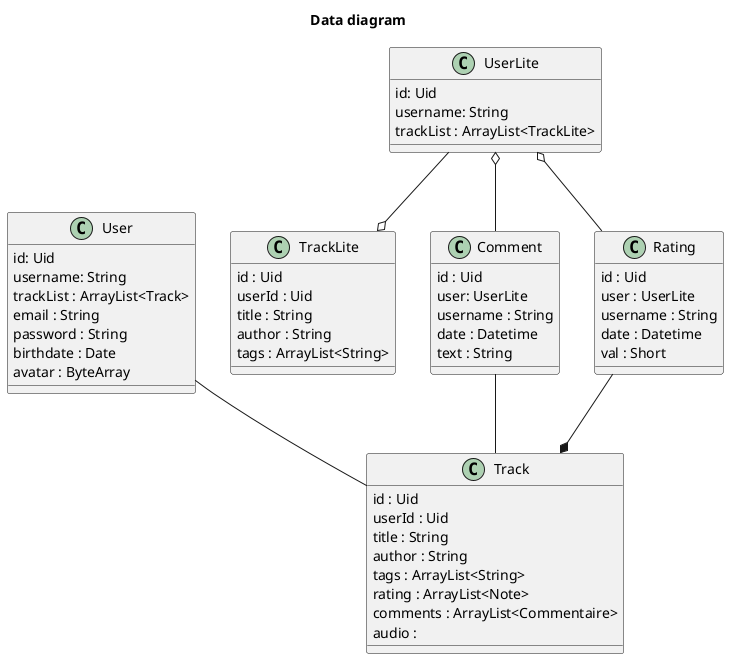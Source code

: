 @startuml Data diagram
title Data diagram

    class User {
        id: Uid
        username: String
        trackList : ArrayList<Track>
        email : String
        password : String
        birthdate : Date
        avatar : ByteArray
    }

    class UserLite {
        id: Uid
        username: String
        trackList : ArrayList<TrackLite>
    }

    class Track{
        id : Uid
        userId : Uid
        title : String
        author : String
        tags : ArrayList<String>
        rating : ArrayList<Note>
        comments : ArrayList<Commentaire>
        audio :
    }

    class TrackLite{
        id : Uid
        userId : Uid
        title : String
        author : String
        tags : ArrayList<String>
    }


    class Comment {
        id : Uid
        user: UserLite
        username : String
        date : Datetime
        text : String
    }

    class Rating {
        id : Uid
        user : UserLite
        username : String
        date : Datetime
        val : Short
    }

    User -- Track
    Comment -- Track
    Rating --* Track
    UserLite o-- Rating
    UserLite o-- Comment
    UserLite --o TrackLite

@enduml 